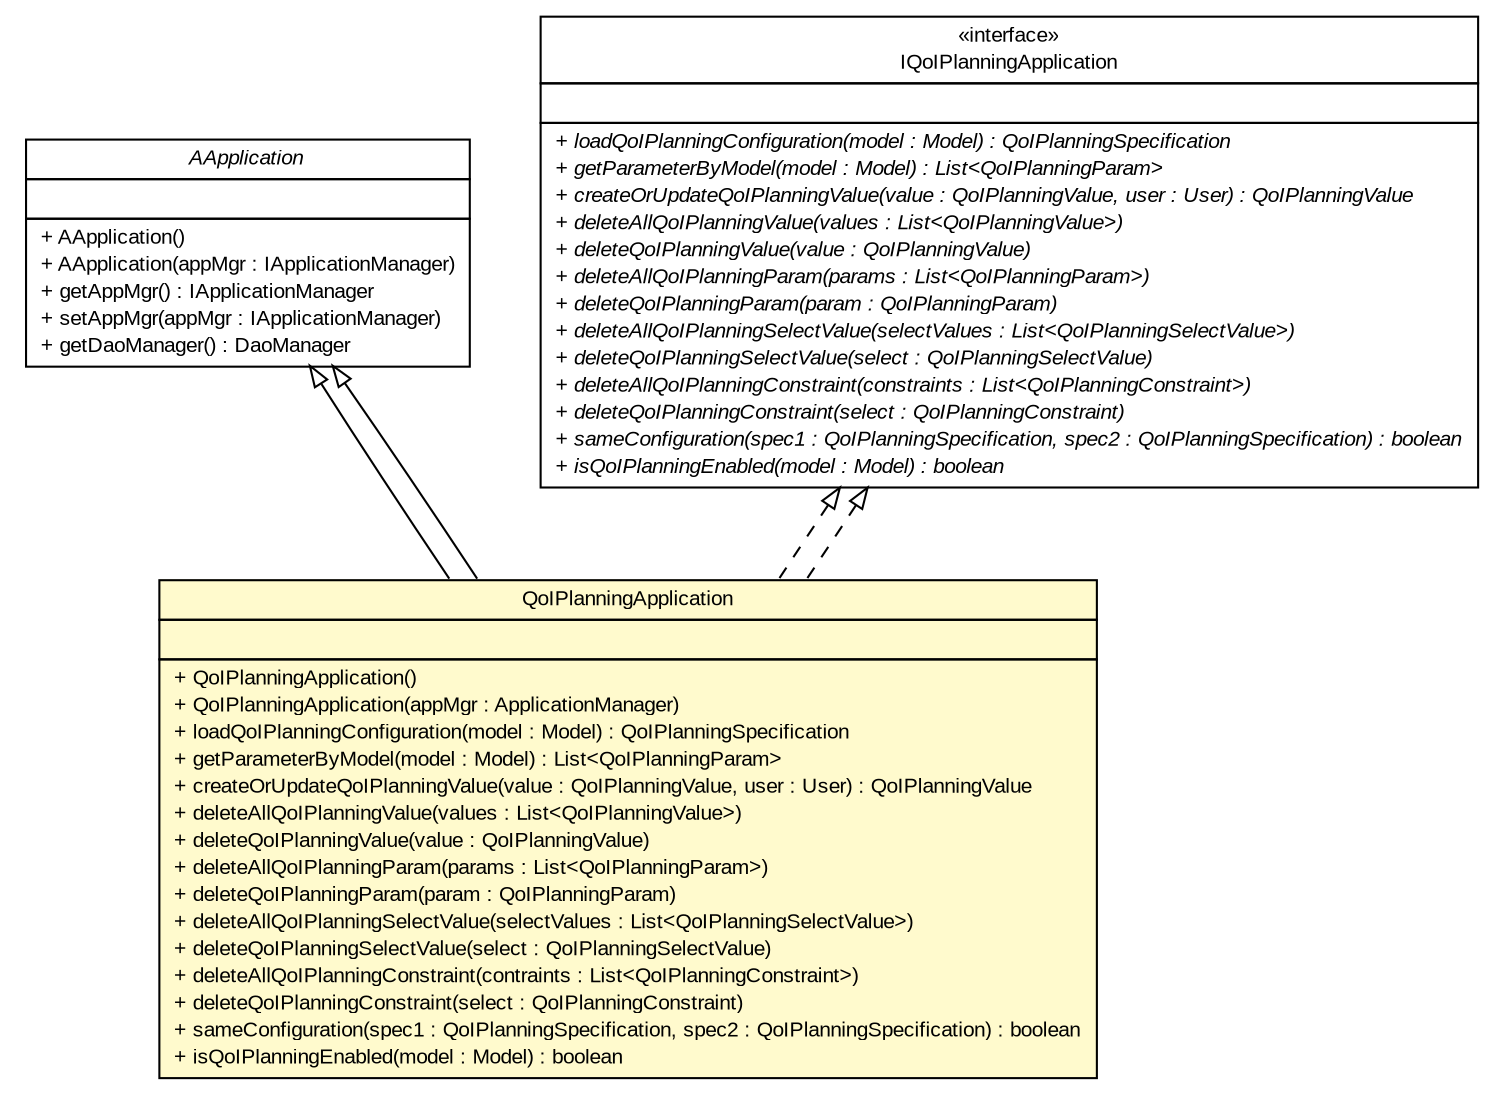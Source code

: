 #!/usr/local/bin/dot
#
# Class diagram 
# Generated by UMLGraph version R5_6-24-gf6e263 (http://www.umlgraph.org/)
#

digraph G {
	edge [fontname="arial",fontsize=10,labelfontname="arial",labelfontsize=10];
	node [fontname="arial",fontsize=10,shape=plaintext];
	nodesep=0.25;
	ranksep=0.5;
	// gov.sandia.cf.application.AApplication
	c360396 [label=<<table title="gov.sandia.cf.application.AApplication" border="0" cellborder="1" cellspacing="0" cellpadding="2" port="p" href="../AApplication.html">
		<tr><td><table border="0" cellspacing="0" cellpadding="1">
<tr><td align="center" balign="center"><font face="arial italic"> AApplication </font></td></tr>
		</table></td></tr>
		<tr><td><table border="0" cellspacing="0" cellpadding="1">
<tr><td align="left" balign="left">  </td></tr>
		</table></td></tr>
		<tr><td><table border="0" cellspacing="0" cellpadding="1">
<tr><td align="left" balign="left"> + AApplication() </td></tr>
<tr><td align="left" balign="left"> + AApplication(appMgr : IApplicationManager) </td></tr>
<tr><td align="left" balign="left"> + getAppMgr() : IApplicationManager </td></tr>
<tr><td align="left" balign="left"> + setAppMgr(appMgr : IApplicationManager) </td></tr>
<tr><td align="left" balign="left"> + getDaoManager() : DaoManager </td></tr>
		</table></td></tr>
		</table>>, URL="../AApplication.html", fontname="arial", fontcolor="black", fontsize=10.0];
	// gov.sandia.cf.application.impl.QoIPlanningApplication
	c360486 [label=<<table title="gov.sandia.cf.application.impl.QoIPlanningApplication" border="0" cellborder="1" cellspacing="0" cellpadding="2" port="p" bgcolor="lemonChiffon" href="./QoIPlanningApplication.html">
		<tr><td><table border="0" cellspacing="0" cellpadding="1">
<tr><td align="center" balign="center"> QoIPlanningApplication </td></tr>
		</table></td></tr>
		<tr><td><table border="0" cellspacing="0" cellpadding="1">
<tr><td align="left" balign="left">  </td></tr>
		</table></td></tr>
		<tr><td><table border="0" cellspacing="0" cellpadding="1">
<tr><td align="left" balign="left"> + QoIPlanningApplication() </td></tr>
<tr><td align="left" balign="left"> + QoIPlanningApplication(appMgr : ApplicationManager) </td></tr>
<tr><td align="left" balign="left"> + loadQoIPlanningConfiguration(model : Model) : QoIPlanningSpecification </td></tr>
<tr><td align="left" balign="left"> + getParameterByModel(model : Model) : List&lt;QoIPlanningParam&gt; </td></tr>
<tr><td align="left" balign="left"> + createOrUpdateQoIPlanningValue(value : QoIPlanningValue, user : User) : QoIPlanningValue </td></tr>
<tr><td align="left" balign="left"> + deleteAllQoIPlanningValue(values : List&lt;QoIPlanningValue&gt;) </td></tr>
<tr><td align="left" balign="left"> + deleteQoIPlanningValue(value : QoIPlanningValue) </td></tr>
<tr><td align="left" balign="left"> + deleteAllQoIPlanningParam(params : List&lt;QoIPlanningParam&gt;) </td></tr>
<tr><td align="left" balign="left"> + deleteQoIPlanningParam(param : QoIPlanningParam) </td></tr>
<tr><td align="left" balign="left"> + deleteAllQoIPlanningSelectValue(selectValues : List&lt;QoIPlanningSelectValue&gt;) </td></tr>
<tr><td align="left" balign="left"> + deleteQoIPlanningSelectValue(select : QoIPlanningSelectValue) </td></tr>
<tr><td align="left" balign="left"> + deleteAllQoIPlanningConstraint(contraints : List&lt;QoIPlanningConstraint&gt;) </td></tr>
<tr><td align="left" balign="left"> + deleteQoIPlanningConstraint(select : QoIPlanningConstraint) </td></tr>
<tr><td align="left" balign="left"> + sameConfiguration(spec1 : QoIPlanningSpecification, spec2 : QoIPlanningSpecification) : boolean </td></tr>
<tr><td align="left" balign="left"> + isQoIPlanningEnabled(model : Model) : boolean </td></tr>
		</table></td></tr>
		</table>>, URL="./QoIPlanningApplication.html", fontname="arial", fontcolor="black", fontsize=10.0];
	// gov.sandia.cf.application.IQoIPlanningApplication
	c360498 [label=<<table title="gov.sandia.cf.application.IQoIPlanningApplication" border="0" cellborder="1" cellspacing="0" cellpadding="2" port="p" href="../IQoIPlanningApplication.html">
		<tr><td><table border="0" cellspacing="0" cellpadding="1">
<tr><td align="center" balign="center"> &#171;interface&#187; </td></tr>
<tr><td align="center" balign="center"> IQoIPlanningApplication </td></tr>
		</table></td></tr>
		<tr><td><table border="0" cellspacing="0" cellpadding="1">
<tr><td align="left" balign="left">  </td></tr>
		</table></td></tr>
		<tr><td><table border="0" cellspacing="0" cellpadding="1">
<tr><td align="left" balign="left"><font face="arial italic" point-size="10.0"> + loadQoIPlanningConfiguration(model : Model) : QoIPlanningSpecification </font></td></tr>
<tr><td align="left" balign="left"><font face="arial italic" point-size="10.0"> + getParameterByModel(model : Model) : List&lt;QoIPlanningParam&gt; </font></td></tr>
<tr><td align="left" balign="left"><font face="arial italic" point-size="10.0"> + createOrUpdateQoIPlanningValue(value : QoIPlanningValue, user : User) : QoIPlanningValue </font></td></tr>
<tr><td align="left" balign="left"><font face="arial italic" point-size="10.0"> + deleteAllQoIPlanningValue(values : List&lt;QoIPlanningValue&gt;) </font></td></tr>
<tr><td align="left" balign="left"><font face="arial italic" point-size="10.0"> + deleteQoIPlanningValue(value : QoIPlanningValue) </font></td></tr>
<tr><td align="left" balign="left"><font face="arial italic" point-size="10.0"> + deleteAllQoIPlanningParam(params : List&lt;QoIPlanningParam&gt;) </font></td></tr>
<tr><td align="left" balign="left"><font face="arial italic" point-size="10.0"> + deleteQoIPlanningParam(param : QoIPlanningParam) </font></td></tr>
<tr><td align="left" balign="left"><font face="arial italic" point-size="10.0"> + deleteAllQoIPlanningSelectValue(selectValues : List&lt;QoIPlanningSelectValue&gt;) </font></td></tr>
<tr><td align="left" balign="left"><font face="arial italic" point-size="10.0"> + deleteQoIPlanningSelectValue(select : QoIPlanningSelectValue) </font></td></tr>
<tr><td align="left" balign="left"><font face="arial italic" point-size="10.0"> + deleteAllQoIPlanningConstraint(constraints : List&lt;QoIPlanningConstraint&gt;) </font></td></tr>
<tr><td align="left" balign="left"><font face="arial italic" point-size="10.0"> + deleteQoIPlanningConstraint(select : QoIPlanningConstraint) </font></td></tr>
<tr><td align="left" balign="left"><font face="arial italic" point-size="10.0"> + sameConfiguration(spec1 : QoIPlanningSpecification, spec2 : QoIPlanningSpecification) : boolean </font></td></tr>
<tr><td align="left" balign="left"><font face="arial italic" point-size="10.0"> + isQoIPlanningEnabled(model : Model) : boolean </font></td></tr>
		</table></td></tr>
		</table>>, URL="../IQoIPlanningApplication.html", fontname="arial", fontcolor="black", fontsize=10.0];
	//gov.sandia.cf.application.impl.QoIPlanningApplication extends gov.sandia.cf.application.AApplication
	c360396:p -> c360486:p [dir=back,arrowtail=empty];
	//gov.sandia.cf.application.impl.QoIPlanningApplication implements gov.sandia.cf.application.IQoIPlanningApplication
	c360498:p -> c360486:p [dir=back,arrowtail=empty,style=dashed];
	//gov.sandia.cf.application.impl.QoIPlanningApplication extends gov.sandia.cf.application.AApplication
	c360396:p -> c360486:p [dir=back,arrowtail=empty];
	//gov.sandia.cf.application.impl.QoIPlanningApplication implements gov.sandia.cf.application.IQoIPlanningApplication
	c360498:p -> c360486:p [dir=back,arrowtail=empty,style=dashed];
}

